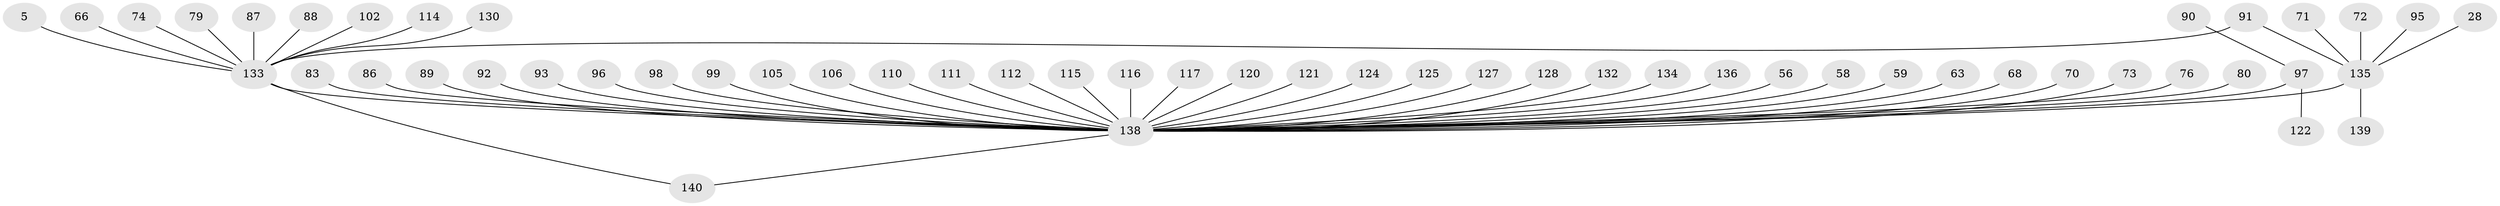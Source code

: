 // original degree distribution, {15: 0.014285714285714285, 22: 0.007142857142857143, 9: 0.007142857142857143, 3: 0.1, 1: 0.4785714285714286, 6: 0.02142857142857143, 8: 0.007142857142857143, 11: 0.014285714285714285, 2: 0.24285714285714285, 5: 0.04285714285714286, 4: 0.02857142857142857, 7: 0.02857142857142857, 10: 0.007142857142857143}
// Generated by graph-tools (version 1.1) at 2025/51/03/04/25 21:51:13]
// undirected, 56 vertices, 57 edges
graph export_dot {
graph [start="1"]
  node [color=gray90,style=filled];
  5;
  28;
  56;
  58;
  59;
  63;
  66;
  68;
  70;
  71;
  72;
  73;
  74;
  76;
  79;
  80;
  83;
  86 [super="+62"];
  87;
  88;
  89;
  90;
  91;
  92 [super="+11+41"];
  93;
  95;
  96;
  97 [super="+46+55+61+67+82"];
  98;
  99;
  102;
  105;
  106;
  110;
  111;
  112;
  114 [super="+84"];
  115;
  116;
  117;
  120;
  121;
  122;
  124;
  125;
  127 [super="+94"];
  128 [super="+108"];
  130;
  132 [super="+123"];
  133 [super="+54+33+78+75"];
  134 [super="+100"];
  135 [super="+16+60+15+113"];
  136;
  138 [super="+38+77+119+131+23+40+50+129"];
  139;
  140 [super="+118+126+137"];
  5 -- 133;
  28 -- 135;
  56 -- 138;
  58 -- 138;
  59 -- 138;
  63 -- 138 [weight=2];
  66 -- 133;
  68 -- 138;
  70 -- 138;
  71 -- 135;
  72 -- 135;
  73 -- 138;
  74 -- 133;
  76 -- 138 [weight=2];
  79 -- 133;
  80 -- 138;
  83 -- 138;
  86 -- 138 [weight=3];
  87 -- 133;
  88 -- 133;
  89 -- 138;
  90 -- 97;
  91 -- 135;
  91 -- 133;
  92 -- 138 [weight=2];
  93 -- 138;
  95 -- 135;
  96 -- 138;
  97 -- 122;
  97 -- 138 [weight=5];
  98 -- 138;
  99 -- 138;
  102 -- 133;
  105 -- 138;
  106 -- 138;
  110 -- 138;
  111 -- 138;
  112 -- 138;
  114 -- 133;
  115 -- 138 [weight=2];
  116 -- 138 [weight=2];
  117 -- 138;
  120 -- 138;
  121 -- 138;
  124 -- 138 [weight=2];
  125 -- 138;
  127 -- 138 [weight=3];
  128 -- 138;
  130 -- 133;
  132 -- 138;
  133 -- 140 [weight=4];
  133 -- 138 [weight=16];
  134 -- 138;
  135 -- 139;
  135 -- 138 [weight=9];
  136 -- 138;
  138 -- 140 [weight=4];
}
